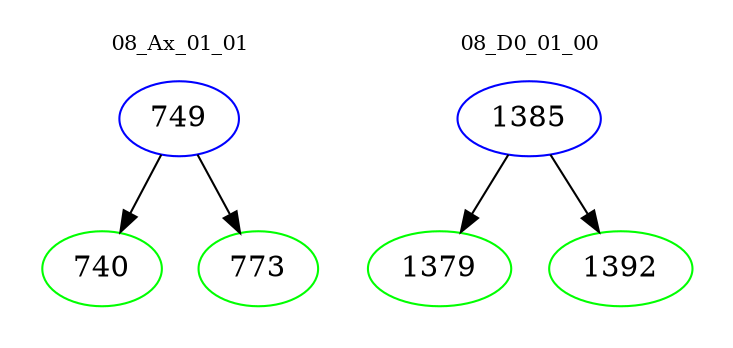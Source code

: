 digraph{
subgraph cluster_0 {
color = white
label = "08_Ax_01_01";
fontsize=10;
T0_749 [label="749", color="blue"]
T0_749 -> T0_740 [color="black"]
T0_740 [label="740", color="green"]
T0_749 -> T0_773 [color="black"]
T0_773 [label="773", color="green"]
}
subgraph cluster_1 {
color = white
label = "08_D0_01_00";
fontsize=10;
T1_1385 [label="1385", color="blue"]
T1_1385 -> T1_1379 [color="black"]
T1_1379 [label="1379", color="green"]
T1_1385 -> T1_1392 [color="black"]
T1_1392 [label="1392", color="green"]
}
}
